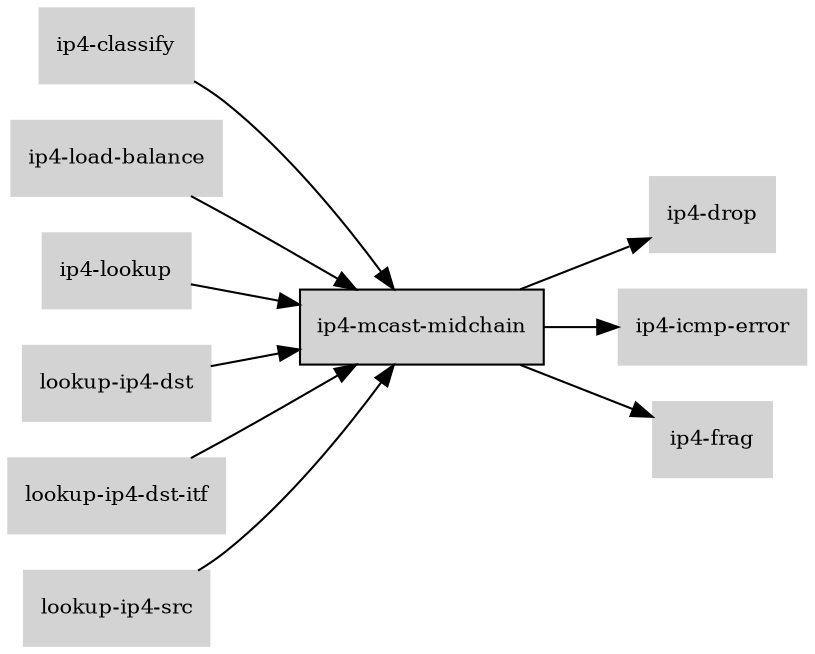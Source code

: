 digraph "ip4_mcast_midchain_subgraph" {
  rankdir=LR;
  node [shape=box, style=filled, fontsize=10, color=lightgray, fontcolor=black, fillcolor=lightgray];
  "ip4-mcast-midchain" [color=black, fontcolor=black, fillcolor=lightgray];
  edge [fontsize=8];
  "ip4-classify" -> "ip4-mcast-midchain";
  "ip4-load-balance" -> "ip4-mcast-midchain";
  "ip4-lookup" -> "ip4-mcast-midchain";
  "ip4-mcast-midchain" -> "ip4-drop";
  "ip4-mcast-midchain" -> "ip4-icmp-error";
  "ip4-mcast-midchain" -> "ip4-frag";
  "lookup-ip4-dst" -> "ip4-mcast-midchain";
  "lookup-ip4-dst-itf" -> "ip4-mcast-midchain";
  "lookup-ip4-src" -> "ip4-mcast-midchain";
}
